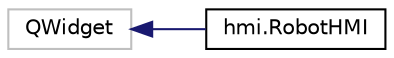 digraph "Graphical Class Hierarchy"
{
 // LATEX_PDF_SIZE
  edge [fontname="Helvetica",fontsize="10",labelfontname="Helvetica",labelfontsize="10"];
  node [fontname="Helvetica",fontsize="10",shape=record];
  rankdir="LR";
  Node2 [label="QWidget",height=0.2,width=0.4,color="grey75", fillcolor="white", style="filled",tooltip=" "];
  Node2 -> Node0 [dir="back",color="midnightblue",fontsize="10",style="solid",fontname="Helvetica"];
  Node0 [label="hmi.RobotHMI",height=0.2,width=0.4,color="black", fillcolor="white", style="filled",URL="$classhmi_1_1RobotHMI.html",tooltip="Eine einfache grafische Oberfläche zur Robotersteuerung."];
}
